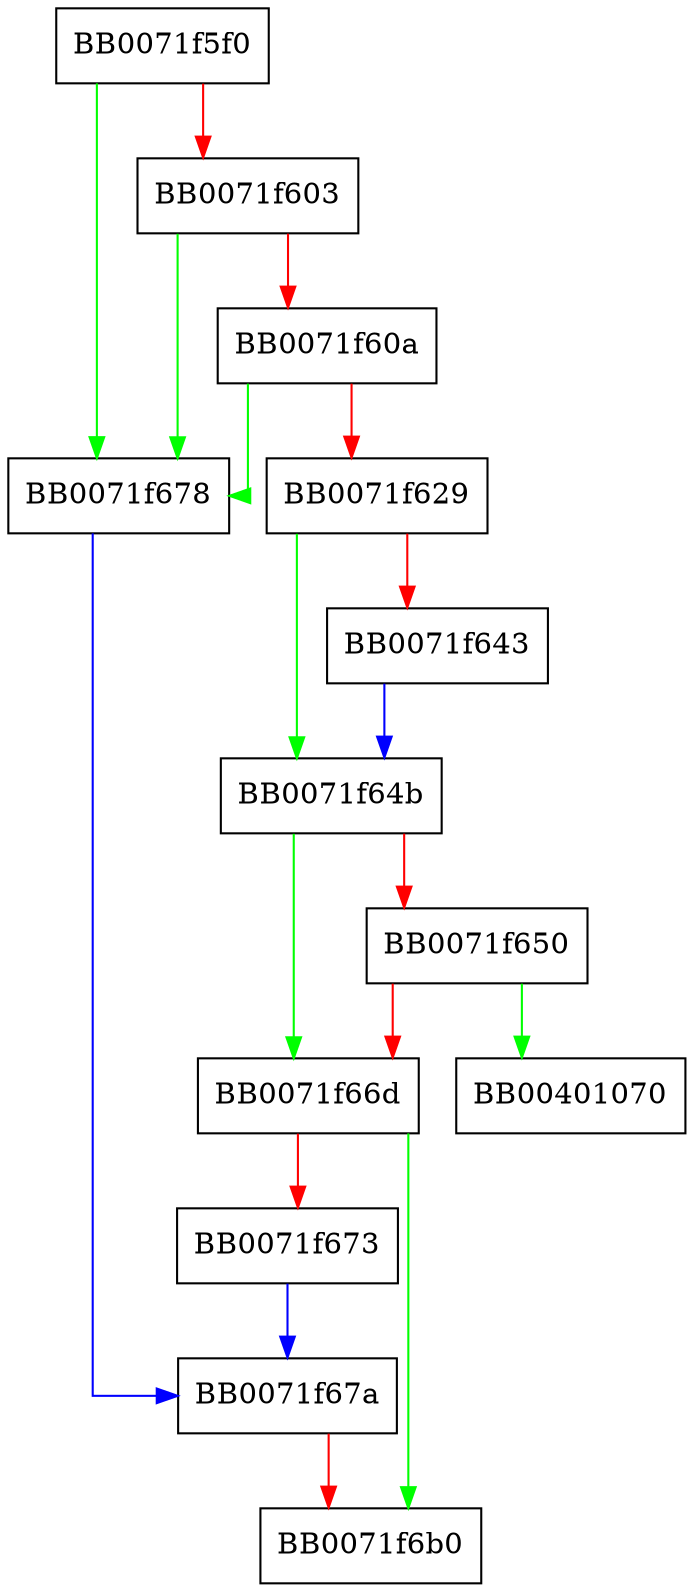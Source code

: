 digraph ASN1_TYPE_get_int_octetstring {
  node [shape="box"];
  graph [splines=ortho];
  BB0071f5f0 -> BB0071f678 [color="green"];
  BB0071f5f0 -> BB0071f603 [color="red"];
  BB0071f603 -> BB0071f678 [color="green"];
  BB0071f603 -> BB0071f60a [color="red"];
  BB0071f60a -> BB0071f678 [color="green"];
  BB0071f60a -> BB0071f629 [color="red"];
  BB0071f629 -> BB0071f64b [color="green"];
  BB0071f629 -> BB0071f643 [color="red"];
  BB0071f643 -> BB0071f64b [color="blue"];
  BB0071f64b -> BB0071f66d [color="green"];
  BB0071f64b -> BB0071f650 [color="red"];
  BB0071f650 -> BB00401070 [color="green"];
  BB0071f650 -> BB0071f66d [color="red"];
  BB0071f66d -> BB0071f6b0 [color="green"];
  BB0071f66d -> BB0071f673 [color="red"];
  BB0071f673 -> BB0071f67a [color="blue"];
  BB0071f678 -> BB0071f67a [color="blue"];
  BB0071f67a -> BB0071f6b0 [color="red"];
}